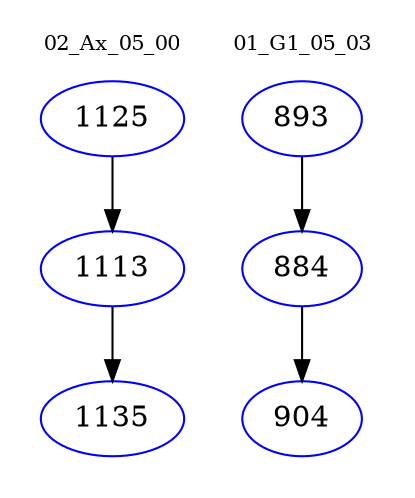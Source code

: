 digraph{
subgraph cluster_0 {
color = white
label = "02_Ax_05_00";
fontsize=10;
T0_1125 [label="1125", color="blue"]
T0_1125 -> T0_1113 [color="black"]
T0_1113 [label="1113", color="blue"]
T0_1113 -> T0_1135 [color="black"]
T0_1135 [label="1135", color="blue"]
}
subgraph cluster_1 {
color = white
label = "01_G1_05_03";
fontsize=10;
T1_893 [label="893", color="blue"]
T1_893 -> T1_884 [color="black"]
T1_884 [label="884", color="blue"]
T1_884 -> T1_904 [color="black"]
T1_904 [label="904", color="blue"]
}
}
